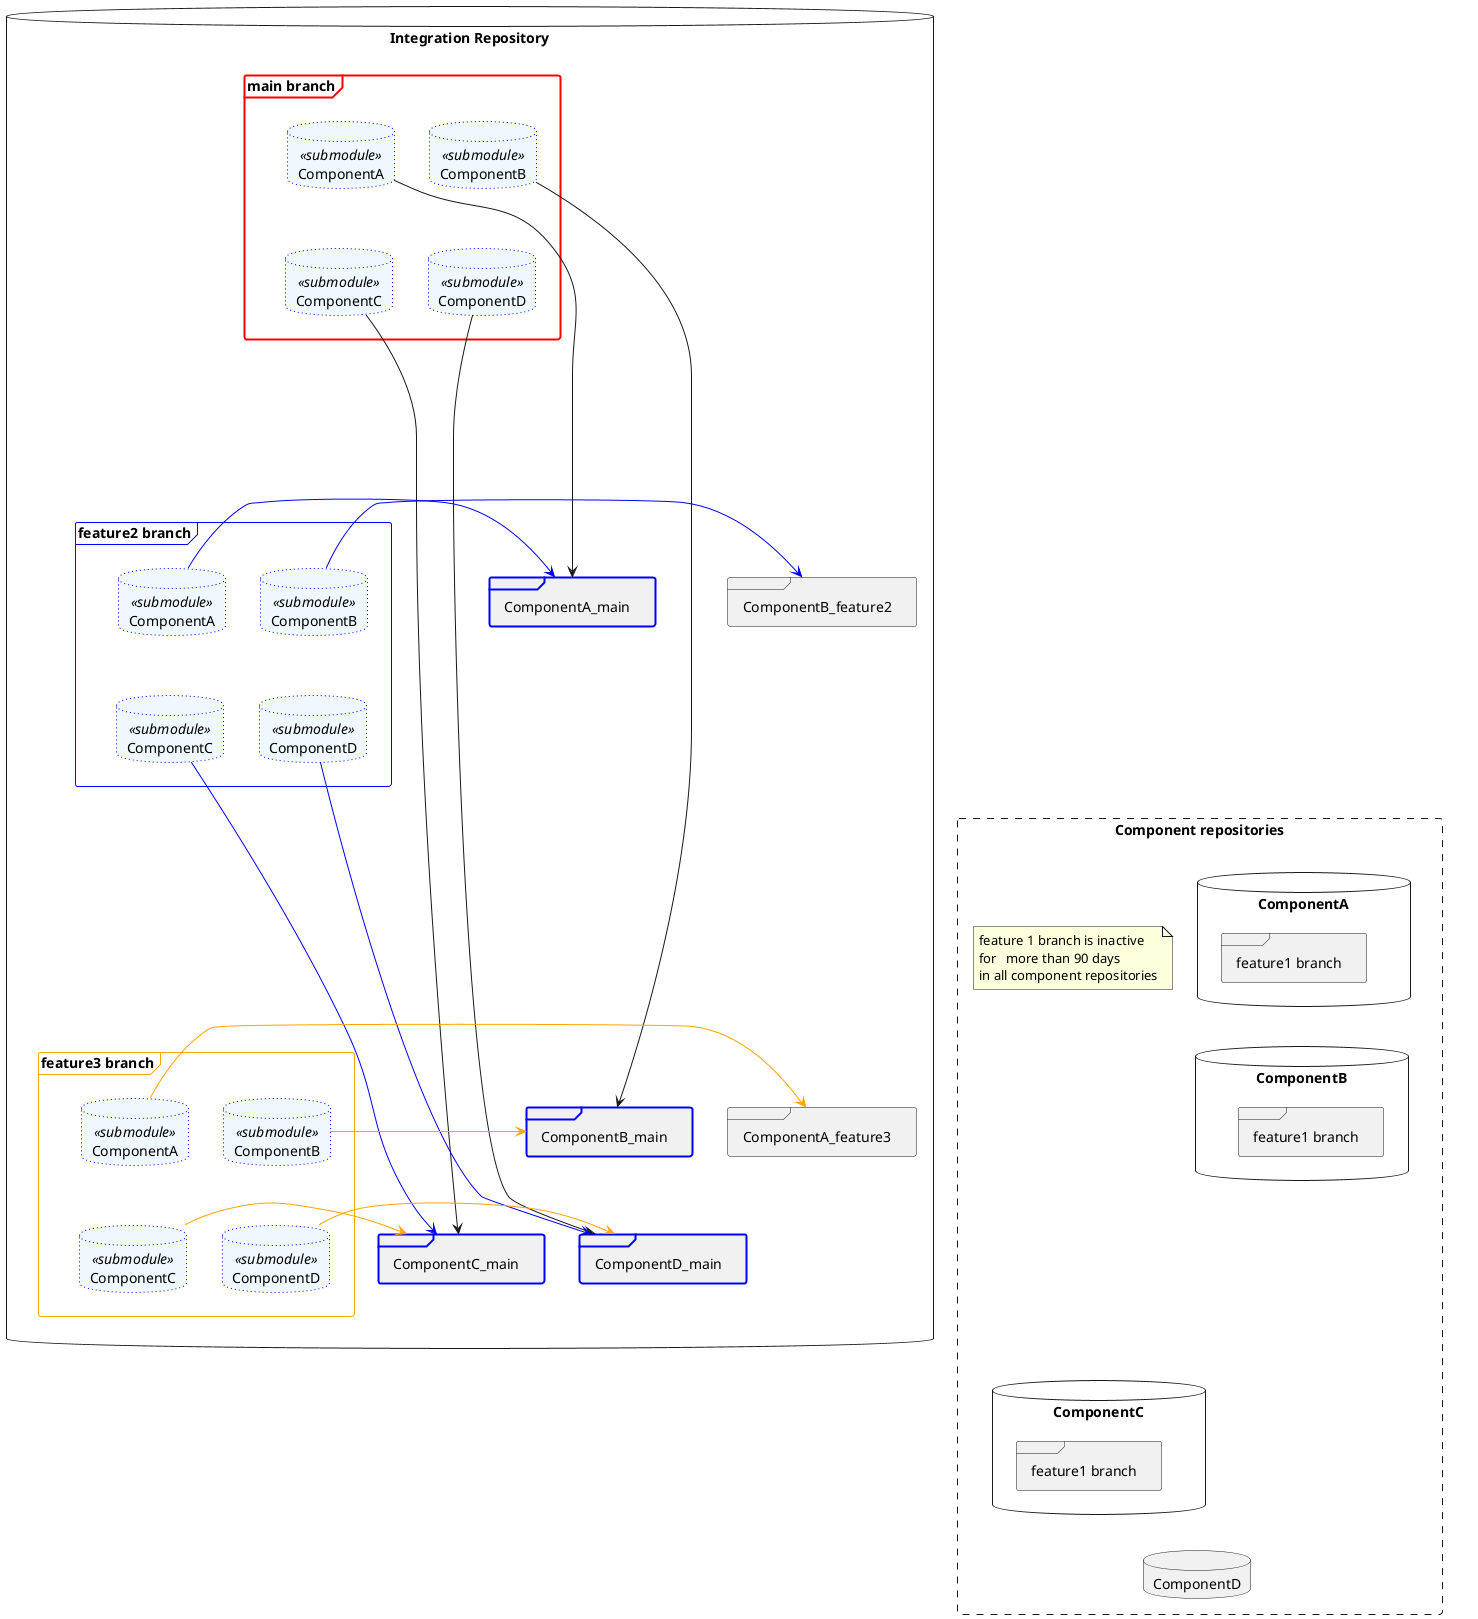 @startuml
skinparam database<<submodule>> {
  backgroundColor aliceblue
  borderColor blue
}
skinparam frame<<main>> {
  backgroundColor aliceblue
  borderColor blue
  borderThickness 2
}
'skinparam linetype polyline

database "Integration Repository" as Integration {
    frame "main branch" as integration_main   #line.bold;line:red {
        database  "ComponentA" as Integration_main_ComponentA<<submodule>>  #line.dotted
        database  "ComponentB" as Integration_main_ComponentB<<submodule>>  #line.dotted
        database  "ComponentC" as Integration_main_ComponentC<<submodule>>  #line.dotted
        database  "ComponentD" as Integration_main_ComponentD<<submodule>>  #line.dotted
        
        'Integration_main_ComponentA -[hidden]-> Integration_main_ComponentB
        Integration_main_ComponentA -[hidden]- Integration_main_ComponentC
        Integration_main_ComponentA -[hidden]- Integration_main_ComponentD
    }
    
    Integration_main_ComponentA --> ComponentA_main
    Integration_main_ComponentB --> ComponentB_main
    Integration_main_ComponentC --> ComponentC_main
    Integration_main_ComponentD --> ComponentD_main
     

    
    frame "feature2 branch" as integration_feature2  #line:blue  {
        database  "ComponentA" as Integration_feature2_ComponentA<<submodule>>  #line.dotted
        database  "ComponentB" as Integration_feature2_ComponentB<<submodule>>  #line.dotted
        database  "ComponentC" as Integration_feature2_ComponentC<<submodule>>  #line.dotted
        database  "ComponentD" as Integration_feature2_ComponentD<<submodule>>  #line.dotted
        
        
        'Integration_feature2_ComponentA -[hidden]- Integration_feature2_ComponentB
        Integration_feature2_ComponentA -[hidden]- Integration_feature2_ComponentC
        Integration_feature2_ComponentA -[hidden]- Integration_feature2_ComponentD
    }
    
    Integration_feature2_ComponentA -[#blue]> ComponentA_main
    Integration_feature2_ComponentB -[#blue]> ComponentB_feature2
    Integration_feature2_ComponentC -[#blue]> ComponentC_main
    Integration_feature2_ComponentD -[#blue]> ComponentD_main
    
    frame "feature3 branch" as integration_feature3  #line:orange  {
        database  "ComponentA" as Integration_feature3_ComponentA<<submodule>>  #line.dotted
        database  "ComponentB" as Integration_feature3_ComponentB<<submodule>>  #line.dotted
        database  "ComponentC" as Integration_feature3_ComponentC<<submodule>>  #line.dotted
        database  "ComponentD" as Integration_feature3_ComponentD<<submodule>>  #line.dotted
        
        
        'Integration_feature3_ComponentA -[hidden]-> Integration_feature3_ComponentB
        Integration_feature3_ComponentA -[hidden]-> Integration_feature3_ComponentC
        Integration_feature3_ComponentA -[hidden]-> Integration_feature3_ComponentD
    }
    
    Integration_feature3_ComponentA -[#orange]> ComponentA_feature3
    Integration_feature3_ComponentB -[#orange]> ComponentB_main
    Integration_feature3_ComponentC -[#orange]> ComponentC_main
    Integration_feature3_ComponentD -[#orange]> ComponentD_main
    
    integration_main -[hidden]----- integration_feature2
    integration_feature2 -[hidden]--- integration_feature3
}

    
rectangle "Component repositories" as components #line.dashed {
	database ComponentA {
	    frame "main branch" as ComponentA_main  #line.bold;line:blue {
	    }
	    frame "feature1 branch" as ComponentA_feature1 {
	    }
	    frame "feature3 branch" as ComponentA_feature3 {
	    }
	    ComponentA_main -[hidden]-> ComponentA_feature1
	    ComponentA_feature1 -[hidden]-> ComponentA_feature3
	}
	database ComponentB {
	    frame "main branch" as ComponentB_main   #line.bold;line:blue {
	    }
	    frame "feature1 branch" as ComponentB_feature1 {
	    }
	    frame "feature2 branch" as ComponentB_feature2 {
	    }
	    ComponentB_main -[hidden]- ComponentB_feature1
	    ComponentB_feature1 -[hidden]- ComponentB_feature2
	}
	
	database ComponentC {
	    frame "main branch" as ComponentC_main   #line.bold;line:blue {
	    }
	    frame "feature1 branch" as ComponentC_feature1 {
	    }
	    ComponentC_main -[hidden]-> ComponentC_feature1
	}
	database ComponentD {
	    frame "main branch" as ComponentD_main   #line.bold;line:blue {
	    }
	}
    note as note_feature1
    	feature 1 branch is inactive 
    	for	more than 90 days 
    	in all component repositories
    end note	
	
	
	ComponentA -[hidden]- ComponentB
	ComponentB -[hidden]-- ComponentC
	ComponentC -[hidden]- ComponentD
}

@enduml

